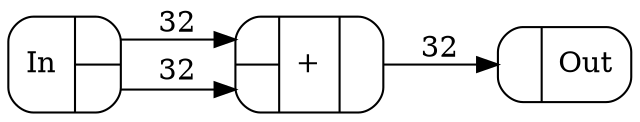 digraph {
  rankdir=LR;
  node [shape=Mrecord];
  // ratio=1;
  c0 [label="{In|{<Out0>|<Out1>}}"];
  c1 [label="{{<In0>|<In1>}|+|{<Out0>}}"];
  c2 [label="{{<In0>}|Out}"];
  c0:Out0 -> c1:In0 [label="32"];
  c0:Out1 -> c1:In1 [label="32"];
  c1:Out0 -> c2:In0 [label="32"];
}
